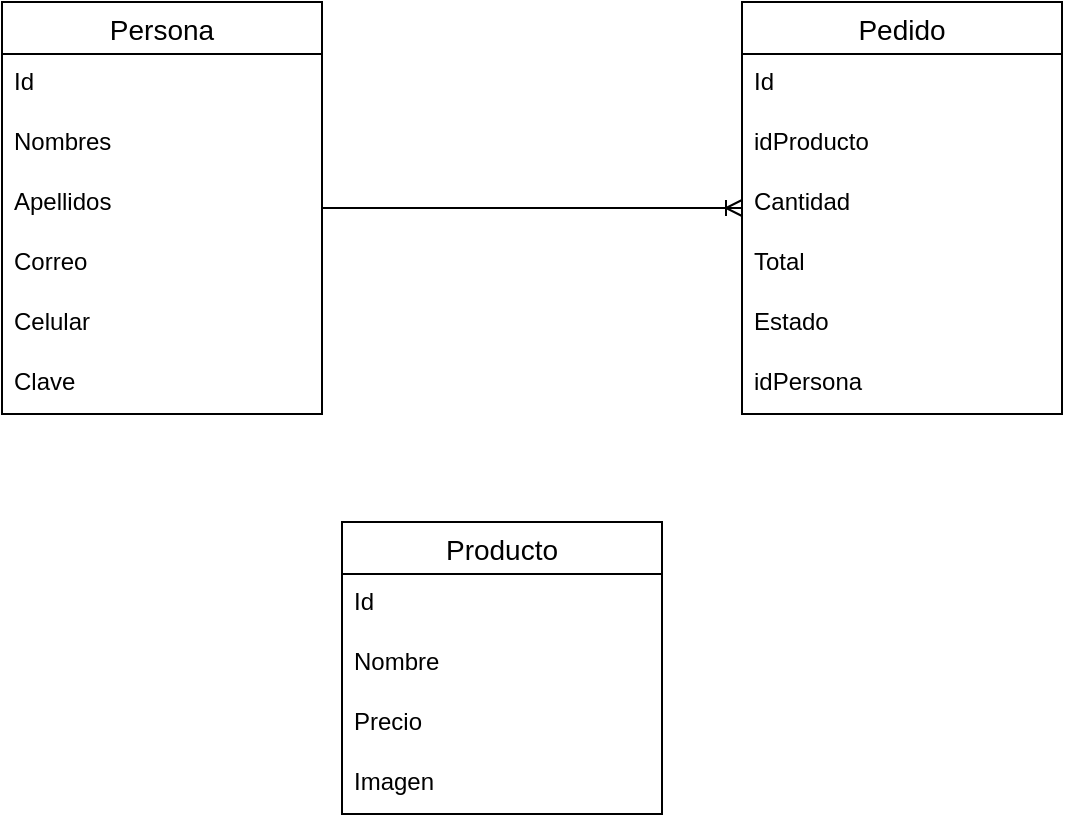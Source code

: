 <mxfile version="15.6.8" type="github">
  <diagram id="uOcOwSKx-PQWD836Lxfz" name="Page-1">
    <mxGraphModel dx="868" dy="460" grid="1" gridSize="10" guides="1" tooltips="1" connect="1" arrows="1" fold="1" page="1" pageScale="1" pageWidth="850" pageHeight="1100" math="0" shadow="0">
      <root>
        <mxCell id="0" />
        <mxCell id="1" parent="0" />
        <mxCell id="gJ58eRvLbR3AAYZZ3PvV-1" value="Persona" style="swimlane;fontStyle=0;childLayout=stackLayout;horizontal=1;startSize=26;horizontalStack=0;resizeParent=1;resizeParentMax=0;resizeLast=0;collapsible=1;marginBottom=0;align=center;fontSize=14;fillColor=default;strokeColor=default;fontColor=default;" parent="1" vertex="1">
          <mxGeometry x="140" y="130" width="160" height="206" as="geometry" />
        </mxCell>
        <mxCell id="gJ58eRvLbR3AAYZZ3PvV-2" value="Id" style="text;strokeColor=none;fillColor=none;spacingLeft=4;spacingRight=4;overflow=hidden;rotatable=0;points=[[0,0.5],[1,0.5]];portConstraint=eastwest;fontSize=12;fontColor=default;" parent="gJ58eRvLbR3AAYZZ3PvV-1" vertex="1">
          <mxGeometry y="26" width="160" height="30" as="geometry" />
        </mxCell>
        <mxCell id="gJ58eRvLbR3AAYZZ3PvV-3" value="Nombres" style="text;strokeColor=none;fillColor=none;spacingLeft=4;spacingRight=4;overflow=hidden;rotatable=0;points=[[0,0.5],[1,0.5]];portConstraint=eastwest;fontSize=12;fontColor=default;" parent="gJ58eRvLbR3AAYZZ3PvV-1" vertex="1">
          <mxGeometry y="56" width="160" height="30" as="geometry" />
        </mxCell>
        <mxCell id="gJ58eRvLbR3AAYZZ3PvV-4" value="Apellidos" style="text;strokeColor=none;fillColor=none;spacingLeft=4;spacingRight=4;overflow=hidden;rotatable=0;points=[[0,0.5],[1,0.5]];portConstraint=eastwest;fontSize=12;fontColor=default;" parent="gJ58eRvLbR3AAYZZ3PvV-1" vertex="1">
          <mxGeometry y="86" width="160" height="30" as="geometry" />
        </mxCell>
        <mxCell id="gJ58eRvLbR3AAYZZ3PvV-9" value="Correo" style="text;strokeColor=none;fillColor=none;spacingLeft=4;spacingRight=4;overflow=hidden;rotatable=0;points=[[0,0.5],[1,0.5]];portConstraint=eastwest;fontSize=12;fontColor=default;" parent="gJ58eRvLbR3AAYZZ3PvV-1" vertex="1">
          <mxGeometry y="116" width="160" height="30" as="geometry" />
        </mxCell>
        <mxCell id="gJ58eRvLbR3AAYZZ3PvV-10" value="Celular" style="text;strokeColor=none;fillColor=none;spacingLeft=4;spacingRight=4;overflow=hidden;rotatable=0;points=[[0,0.5],[1,0.5]];portConstraint=eastwest;fontSize=12;fontColor=default;" parent="gJ58eRvLbR3AAYZZ3PvV-1" vertex="1">
          <mxGeometry y="146" width="160" height="30" as="geometry" />
        </mxCell>
        <mxCell id="gJ58eRvLbR3AAYZZ3PvV-11" value="Clave" style="text;strokeColor=none;fillColor=none;spacingLeft=4;spacingRight=4;overflow=hidden;rotatable=0;points=[[0,0.5],[1,0.5]];portConstraint=eastwest;fontSize=12;fontColor=default;" parent="gJ58eRvLbR3AAYZZ3PvV-1" vertex="1">
          <mxGeometry y="176" width="160" height="30" as="geometry" />
        </mxCell>
        <mxCell id="gJ58eRvLbR3AAYZZ3PvV-5" value="Pedido" style="swimlane;fontStyle=0;childLayout=stackLayout;horizontal=1;startSize=26;horizontalStack=0;resizeParent=1;resizeParentMax=0;resizeLast=0;collapsible=1;marginBottom=0;align=center;fontSize=14;fontColor=default;fillColor=default;strokeColor=default;" parent="1" vertex="1">
          <mxGeometry x="510" y="130" width="160" height="206" as="geometry" />
        </mxCell>
        <mxCell id="gJ58eRvLbR3AAYZZ3PvV-6" value="Id" style="text;strokeColor=none;fillColor=none;spacingLeft=4;spacingRight=4;overflow=hidden;rotatable=0;points=[[0,0.5],[1,0.5]];portConstraint=eastwest;fontSize=12;fontColor=default;" parent="gJ58eRvLbR3AAYZZ3PvV-5" vertex="1">
          <mxGeometry y="26" width="160" height="30" as="geometry" />
        </mxCell>
        <mxCell id="gJ58eRvLbR3AAYZZ3PvV-7" value="idProducto" style="text;strokeColor=none;fillColor=none;spacingLeft=4;spacingRight=4;overflow=hidden;rotatable=0;points=[[0,0.5],[1,0.5]];portConstraint=eastwest;fontSize=12;fontColor=default;" parent="gJ58eRvLbR3AAYZZ3PvV-5" vertex="1">
          <mxGeometry y="56" width="160" height="30" as="geometry" />
        </mxCell>
        <mxCell id="gJ58eRvLbR3AAYZZ3PvV-8" value="Cantidad" style="text;strokeColor=none;fillColor=none;spacingLeft=4;spacingRight=4;overflow=hidden;rotatable=0;points=[[0,0.5],[1,0.5]];portConstraint=eastwest;fontSize=12;fontColor=default;" parent="gJ58eRvLbR3AAYZZ3PvV-5" vertex="1">
          <mxGeometry y="86" width="160" height="30" as="geometry" />
        </mxCell>
        <mxCell id="gJ58eRvLbR3AAYZZ3PvV-13" value="Total" style="text;strokeColor=none;fillColor=none;spacingLeft=4;spacingRight=4;overflow=hidden;rotatable=0;points=[[0,0.5],[1,0.5]];portConstraint=eastwest;fontSize=12;fontColor=default;" parent="gJ58eRvLbR3AAYZZ3PvV-5" vertex="1">
          <mxGeometry y="116" width="160" height="30" as="geometry" />
        </mxCell>
        <mxCell id="gJ58eRvLbR3AAYZZ3PvV-14" value="Estado" style="text;strokeColor=none;fillColor=none;spacingLeft=4;spacingRight=4;overflow=hidden;rotatable=0;points=[[0,0.5],[1,0.5]];portConstraint=eastwest;fontSize=12;fontColor=default;" parent="gJ58eRvLbR3AAYZZ3PvV-5" vertex="1">
          <mxGeometry y="146" width="160" height="30" as="geometry" />
        </mxCell>
        <mxCell id="gJ58eRvLbR3AAYZZ3PvV-15" value="idPersona" style="text;strokeColor=none;fillColor=none;spacingLeft=4;spacingRight=4;overflow=hidden;rotatable=0;points=[[0,0.5],[1,0.5]];portConstraint=eastwest;fontSize=12;fontColor=default;" parent="gJ58eRvLbR3AAYZZ3PvV-5" vertex="1">
          <mxGeometry y="176" width="160" height="30" as="geometry" />
        </mxCell>
        <mxCell id="ug-sttshBNy3WVxi4dtc-1" value="" style="edgeStyle=entityRelationEdgeStyle;fontSize=12;html=1;endArrow=ERoneToMany;rounded=0;" parent="1" source="gJ58eRvLbR3AAYZZ3PvV-1" target="gJ58eRvLbR3AAYZZ3PvV-5" edge="1">
          <mxGeometry width="100" height="100" relative="1" as="geometry">
            <mxPoint x="370" y="290" as="sourcePoint" />
            <mxPoint x="470" y="190" as="targetPoint" />
          </mxGeometry>
        </mxCell>
        <mxCell id="GgjylnSZlObwVCH9AO_V-1" value="Producto" style="swimlane;fontStyle=0;childLayout=stackLayout;horizontal=1;startSize=26;horizontalStack=0;resizeParent=1;resizeParentMax=0;resizeLast=0;collapsible=1;marginBottom=0;align=center;fontSize=14;" vertex="1" parent="1">
          <mxGeometry x="310" y="390" width="160" height="146" as="geometry" />
        </mxCell>
        <mxCell id="GgjylnSZlObwVCH9AO_V-2" value="Id" style="text;strokeColor=none;fillColor=none;spacingLeft=4;spacingRight=4;overflow=hidden;rotatable=0;points=[[0,0.5],[1,0.5]];portConstraint=eastwest;fontSize=12;" vertex="1" parent="GgjylnSZlObwVCH9AO_V-1">
          <mxGeometry y="26" width="160" height="30" as="geometry" />
        </mxCell>
        <mxCell id="GgjylnSZlObwVCH9AO_V-3" value="Nombre" style="text;strokeColor=none;fillColor=none;spacingLeft=4;spacingRight=4;overflow=hidden;rotatable=0;points=[[0,0.5],[1,0.5]];portConstraint=eastwest;fontSize=12;" vertex="1" parent="GgjylnSZlObwVCH9AO_V-1">
          <mxGeometry y="56" width="160" height="30" as="geometry" />
        </mxCell>
        <mxCell id="GgjylnSZlObwVCH9AO_V-4" value="Precio" style="text;strokeColor=none;fillColor=none;spacingLeft=4;spacingRight=4;overflow=hidden;rotatable=0;points=[[0,0.5],[1,0.5]];portConstraint=eastwest;fontSize=12;" vertex="1" parent="GgjylnSZlObwVCH9AO_V-1">
          <mxGeometry y="86" width="160" height="30" as="geometry" />
        </mxCell>
        <mxCell id="GgjylnSZlObwVCH9AO_V-5" value="Imagen" style="text;strokeColor=none;fillColor=none;spacingLeft=4;spacingRight=4;overflow=hidden;rotatable=0;points=[[0,0.5],[1,0.5]];portConstraint=eastwest;fontSize=12;" vertex="1" parent="GgjylnSZlObwVCH9AO_V-1">
          <mxGeometry y="116" width="160" height="30" as="geometry" />
        </mxCell>
      </root>
    </mxGraphModel>
  </diagram>
</mxfile>

